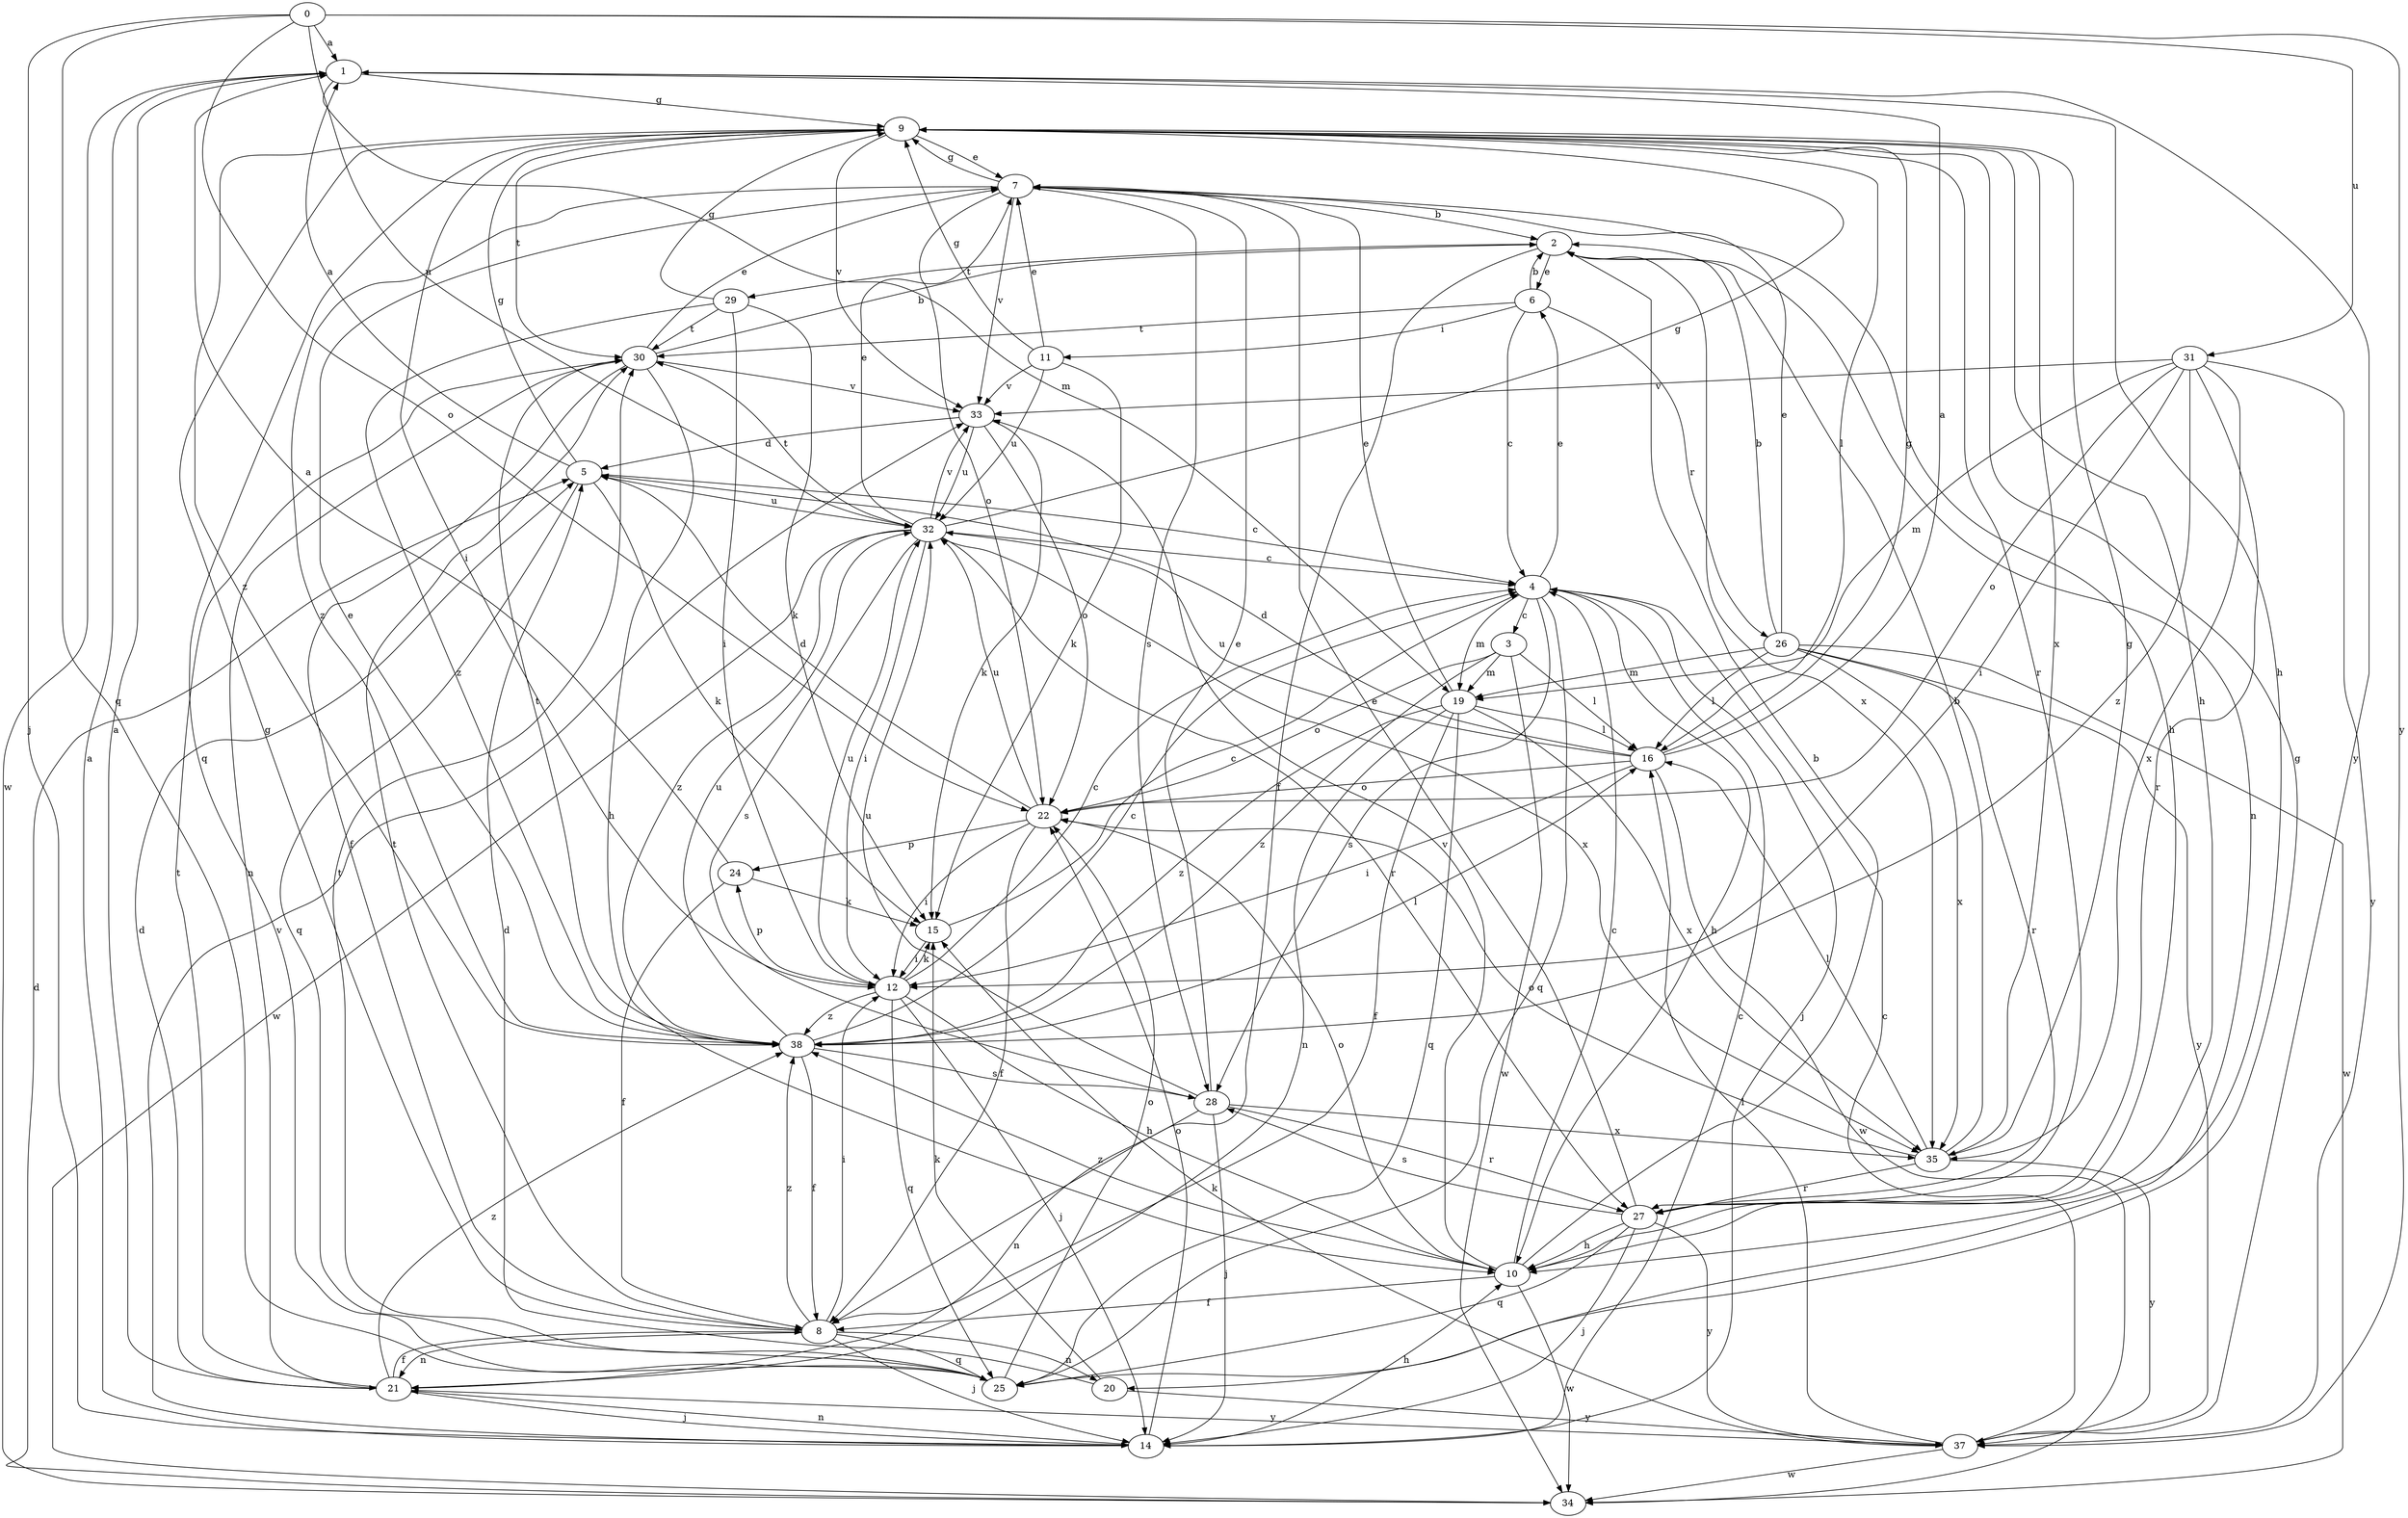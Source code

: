 strict digraph  {
0;
1;
2;
3;
4;
5;
6;
7;
8;
9;
10;
11;
12;
14;
15;
16;
19;
20;
21;
22;
24;
25;
26;
27;
28;
29;
30;
31;
32;
33;
34;
35;
37;
38;
0 -> 1  [label=a];
0 -> 14  [label=j];
0 -> 22  [label=o];
0 -> 25  [label=q];
0 -> 31  [label=u];
0 -> 32  [label=u];
0 -> 37  [label=y];
1 -> 9  [label=g];
1 -> 10  [label=h];
1 -> 19  [label=m];
1 -> 34  [label=w];
1 -> 37  [label=y];
2 -> 6  [label=e];
2 -> 8  [label=f];
2 -> 20  [label=n];
2 -> 29  [label=t];
2 -> 35  [label=x];
3 -> 16  [label=l];
3 -> 19  [label=m];
3 -> 22  [label=o];
3 -> 34  [label=w];
3 -> 38  [label=z];
4 -> 3  [label=c];
4 -> 6  [label=e];
4 -> 10  [label=h];
4 -> 14  [label=j];
4 -> 19  [label=m];
4 -> 25  [label=q];
4 -> 28  [label=s];
5 -> 1  [label=a];
5 -> 4  [label=c];
5 -> 9  [label=g];
5 -> 15  [label=k];
5 -> 25  [label=q];
5 -> 32  [label=u];
6 -> 2  [label=b];
6 -> 4  [label=c];
6 -> 11  [label=i];
6 -> 26  [label=r];
6 -> 30  [label=t];
7 -> 2  [label=b];
7 -> 9  [label=g];
7 -> 10  [label=h];
7 -> 22  [label=o];
7 -> 28  [label=s];
7 -> 33  [label=v];
7 -> 38  [label=z];
8 -> 9  [label=g];
8 -> 12  [label=i];
8 -> 14  [label=j];
8 -> 20  [label=n];
8 -> 21  [label=n];
8 -> 25  [label=q];
8 -> 30  [label=t];
8 -> 38  [label=z];
9 -> 7  [label=e];
9 -> 10  [label=h];
9 -> 12  [label=i];
9 -> 16  [label=l];
9 -> 25  [label=q];
9 -> 27  [label=r];
9 -> 30  [label=t];
9 -> 33  [label=v];
9 -> 35  [label=x];
9 -> 38  [label=z];
10 -> 2  [label=b];
10 -> 4  [label=c];
10 -> 8  [label=f];
10 -> 22  [label=o];
10 -> 33  [label=v];
10 -> 34  [label=w];
10 -> 38  [label=z];
11 -> 7  [label=e];
11 -> 9  [label=g];
11 -> 15  [label=k];
11 -> 32  [label=u];
11 -> 33  [label=v];
12 -> 4  [label=c];
12 -> 10  [label=h];
12 -> 14  [label=j];
12 -> 15  [label=k];
12 -> 24  [label=p];
12 -> 25  [label=q];
12 -> 32  [label=u];
12 -> 38  [label=z];
14 -> 1  [label=a];
14 -> 4  [label=c];
14 -> 10  [label=h];
14 -> 21  [label=n];
14 -> 22  [label=o];
14 -> 33  [label=v];
15 -> 4  [label=c];
15 -> 12  [label=i];
16 -> 1  [label=a];
16 -> 5  [label=d];
16 -> 9  [label=g];
16 -> 12  [label=i];
16 -> 22  [label=o];
16 -> 32  [label=u];
16 -> 34  [label=w];
19 -> 7  [label=e];
19 -> 8  [label=f];
19 -> 16  [label=l];
19 -> 21  [label=n];
19 -> 25  [label=q];
19 -> 35  [label=x];
19 -> 38  [label=z];
20 -> 5  [label=d];
20 -> 15  [label=k];
20 -> 37  [label=y];
21 -> 1  [label=a];
21 -> 5  [label=d];
21 -> 8  [label=f];
21 -> 14  [label=j];
21 -> 30  [label=t];
21 -> 37  [label=y];
21 -> 38  [label=z];
22 -> 5  [label=d];
22 -> 8  [label=f];
22 -> 12  [label=i];
22 -> 24  [label=p];
22 -> 32  [label=u];
24 -> 1  [label=a];
24 -> 8  [label=f];
24 -> 15  [label=k];
25 -> 9  [label=g];
25 -> 22  [label=o];
25 -> 30  [label=t];
26 -> 2  [label=b];
26 -> 7  [label=e];
26 -> 16  [label=l];
26 -> 19  [label=m];
26 -> 27  [label=r];
26 -> 34  [label=w];
26 -> 35  [label=x];
26 -> 37  [label=y];
27 -> 7  [label=e];
27 -> 10  [label=h];
27 -> 14  [label=j];
27 -> 25  [label=q];
27 -> 28  [label=s];
27 -> 37  [label=y];
28 -> 7  [label=e];
28 -> 14  [label=j];
28 -> 21  [label=n];
28 -> 27  [label=r];
28 -> 32  [label=u];
28 -> 35  [label=x];
29 -> 9  [label=g];
29 -> 12  [label=i];
29 -> 15  [label=k];
29 -> 30  [label=t];
29 -> 38  [label=z];
30 -> 2  [label=b];
30 -> 7  [label=e];
30 -> 8  [label=f];
30 -> 10  [label=h];
30 -> 21  [label=n];
30 -> 33  [label=v];
31 -> 12  [label=i];
31 -> 19  [label=m];
31 -> 22  [label=o];
31 -> 27  [label=r];
31 -> 33  [label=v];
31 -> 35  [label=x];
31 -> 37  [label=y];
31 -> 38  [label=z];
32 -> 4  [label=c];
32 -> 7  [label=e];
32 -> 9  [label=g];
32 -> 12  [label=i];
32 -> 27  [label=r];
32 -> 28  [label=s];
32 -> 30  [label=t];
32 -> 33  [label=v];
32 -> 34  [label=w];
32 -> 35  [label=x];
32 -> 38  [label=z];
33 -> 5  [label=d];
33 -> 15  [label=k];
33 -> 22  [label=o];
33 -> 32  [label=u];
34 -> 5  [label=d];
35 -> 2  [label=b];
35 -> 9  [label=g];
35 -> 16  [label=l];
35 -> 22  [label=o];
35 -> 27  [label=r];
35 -> 37  [label=y];
37 -> 4  [label=c];
37 -> 15  [label=k];
37 -> 16  [label=l];
37 -> 34  [label=w];
38 -> 4  [label=c];
38 -> 7  [label=e];
38 -> 8  [label=f];
38 -> 16  [label=l];
38 -> 28  [label=s];
38 -> 30  [label=t];
38 -> 32  [label=u];
}
